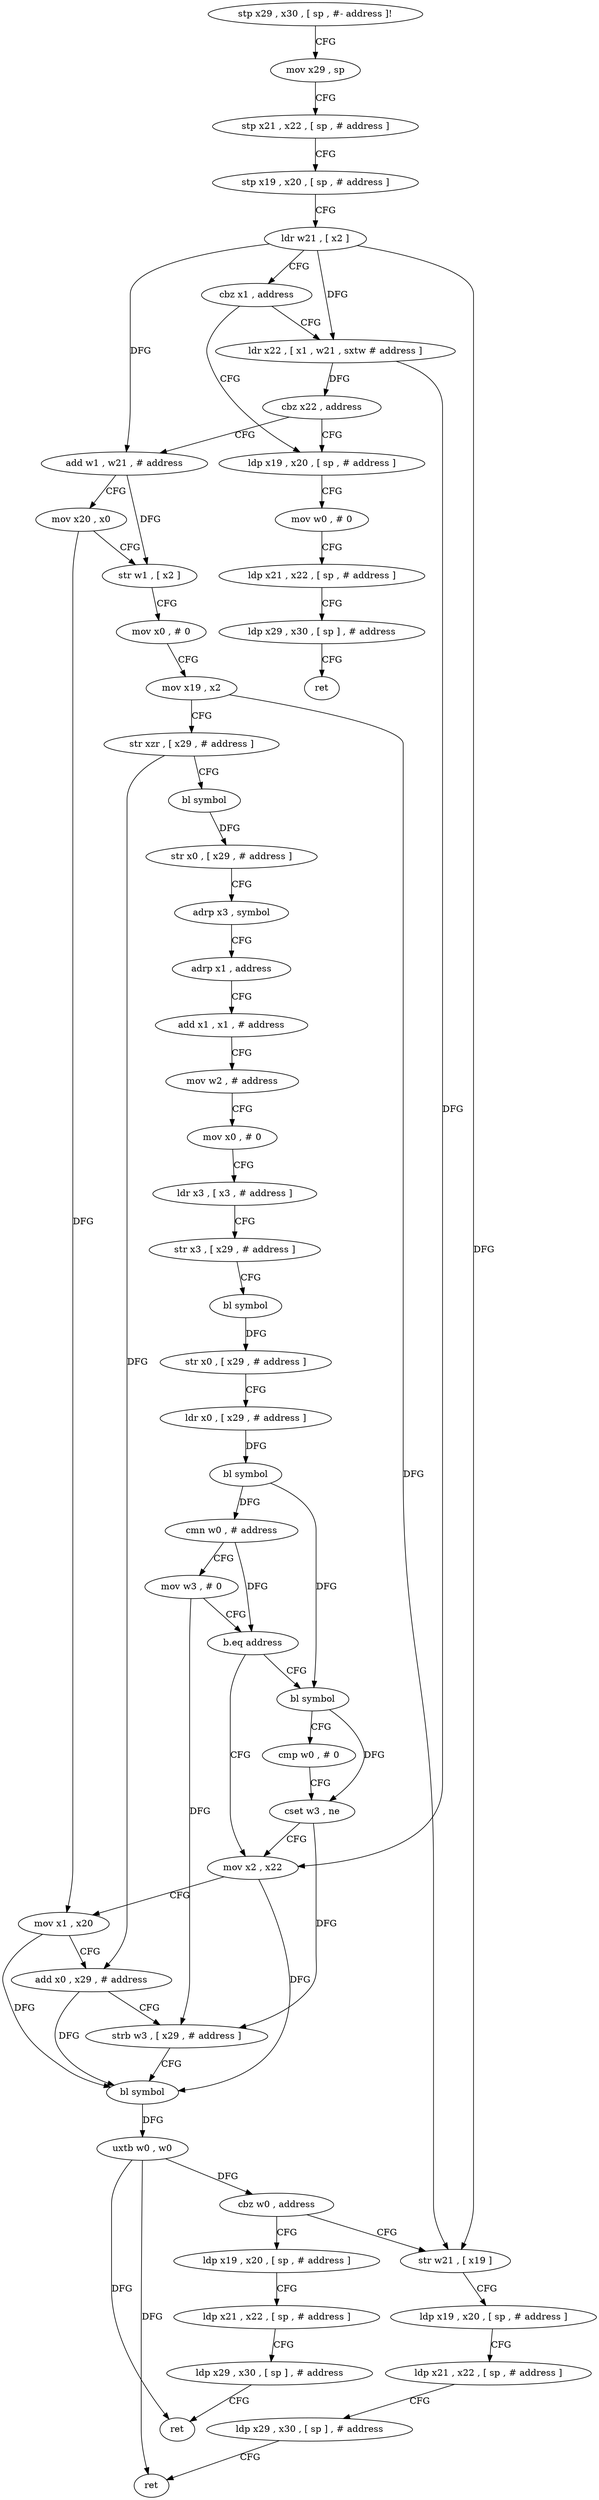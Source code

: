 digraph "func" {
"4278760" [label = "stp x29 , x30 , [ sp , #- address ]!" ]
"4278764" [label = "mov x29 , sp" ]
"4278768" [label = "stp x21 , x22 , [ sp , # address ]" ]
"4278772" [label = "stp x19 , x20 , [ sp , # address ]" ]
"4278776" [label = "ldr w21 , [ x2 ]" ]
"4278780" [label = "cbz x1 , address" ]
"4278936" [label = "ldp x19 , x20 , [ sp , # address ]" ]
"4278784" [label = "ldr x22 , [ x1 , w21 , sxtw # address ]" ]
"4278940" [label = "mov w0 , # 0" ]
"4278944" [label = "ldp x21 , x22 , [ sp , # address ]" ]
"4278948" [label = "ldp x29 , x30 , [ sp ] , # address" ]
"4278952" [label = "ret" ]
"4278788" [label = "cbz x22 , address" ]
"4278792" [label = "add w1 , w21 , # address" ]
"4278796" [label = "mov x20 , x0" ]
"4278800" [label = "str w1 , [ x2 ]" ]
"4278804" [label = "mov x0 , # 0" ]
"4278808" [label = "mov x19 , x2" ]
"4278812" [label = "str xzr , [ x29 , # address ]" ]
"4278816" [label = "bl symbol" ]
"4278820" [label = "str x0 , [ x29 , # address ]" ]
"4278824" [label = "adrp x3 , symbol" ]
"4278828" [label = "adrp x1 , address" ]
"4278832" [label = "add x1 , x1 , # address" ]
"4278836" [label = "mov w2 , # address" ]
"4278840" [label = "mov x0 , # 0" ]
"4278844" [label = "ldr x3 , [ x3 , # address ]" ]
"4278848" [label = "str x3 , [ x29 , # address ]" ]
"4278852" [label = "bl symbol" ]
"4278856" [label = "str x0 , [ x29 , # address ]" ]
"4278860" [label = "ldr x0 , [ x29 , # address ]" ]
"4278864" [label = "bl symbol" ]
"4278868" [label = "cmn w0 , # address" ]
"4278872" [label = "mov w3 , # 0" ]
"4278876" [label = "b.eq address" ]
"4278892" [label = "mov x2 , x22" ]
"4278880" [label = "bl symbol" ]
"4278896" [label = "mov x1 , x20" ]
"4278900" [label = "add x0 , x29 , # address" ]
"4278904" [label = "strb w3 , [ x29 , # address ]" ]
"4278908" [label = "bl symbol" ]
"4278912" [label = "uxtb w0 , w0" ]
"4278916" [label = "cbz w0 , address" ]
"4278960" [label = "str w21 , [ x19 ]" ]
"4278920" [label = "ldp x19 , x20 , [ sp , # address ]" ]
"4278884" [label = "cmp w0 , # 0" ]
"4278888" [label = "cset w3 , ne" ]
"4278964" [label = "ldp x19 , x20 , [ sp , # address ]" ]
"4278968" [label = "ldp x21 , x22 , [ sp , # address ]" ]
"4278972" [label = "ldp x29 , x30 , [ sp ] , # address" ]
"4278976" [label = "ret" ]
"4278924" [label = "ldp x21 , x22 , [ sp , # address ]" ]
"4278928" [label = "ldp x29 , x30 , [ sp ] , # address" ]
"4278932" [label = "ret" ]
"4278760" -> "4278764" [ label = "CFG" ]
"4278764" -> "4278768" [ label = "CFG" ]
"4278768" -> "4278772" [ label = "CFG" ]
"4278772" -> "4278776" [ label = "CFG" ]
"4278776" -> "4278780" [ label = "CFG" ]
"4278776" -> "4278784" [ label = "DFG" ]
"4278776" -> "4278792" [ label = "DFG" ]
"4278776" -> "4278960" [ label = "DFG" ]
"4278780" -> "4278936" [ label = "CFG" ]
"4278780" -> "4278784" [ label = "CFG" ]
"4278936" -> "4278940" [ label = "CFG" ]
"4278784" -> "4278788" [ label = "DFG" ]
"4278784" -> "4278892" [ label = "DFG" ]
"4278940" -> "4278944" [ label = "CFG" ]
"4278944" -> "4278948" [ label = "CFG" ]
"4278948" -> "4278952" [ label = "CFG" ]
"4278788" -> "4278936" [ label = "CFG" ]
"4278788" -> "4278792" [ label = "CFG" ]
"4278792" -> "4278796" [ label = "CFG" ]
"4278792" -> "4278800" [ label = "DFG" ]
"4278796" -> "4278800" [ label = "CFG" ]
"4278796" -> "4278896" [ label = "DFG" ]
"4278800" -> "4278804" [ label = "CFG" ]
"4278804" -> "4278808" [ label = "CFG" ]
"4278808" -> "4278812" [ label = "CFG" ]
"4278808" -> "4278960" [ label = "DFG" ]
"4278812" -> "4278816" [ label = "CFG" ]
"4278812" -> "4278900" [ label = "DFG" ]
"4278816" -> "4278820" [ label = "DFG" ]
"4278820" -> "4278824" [ label = "CFG" ]
"4278824" -> "4278828" [ label = "CFG" ]
"4278828" -> "4278832" [ label = "CFG" ]
"4278832" -> "4278836" [ label = "CFG" ]
"4278836" -> "4278840" [ label = "CFG" ]
"4278840" -> "4278844" [ label = "CFG" ]
"4278844" -> "4278848" [ label = "CFG" ]
"4278848" -> "4278852" [ label = "CFG" ]
"4278852" -> "4278856" [ label = "DFG" ]
"4278856" -> "4278860" [ label = "CFG" ]
"4278860" -> "4278864" [ label = "DFG" ]
"4278864" -> "4278868" [ label = "DFG" ]
"4278864" -> "4278880" [ label = "DFG" ]
"4278868" -> "4278872" [ label = "CFG" ]
"4278868" -> "4278876" [ label = "DFG" ]
"4278872" -> "4278876" [ label = "CFG" ]
"4278872" -> "4278904" [ label = "DFG" ]
"4278876" -> "4278892" [ label = "CFG" ]
"4278876" -> "4278880" [ label = "CFG" ]
"4278892" -> "4278896" [ label = "CFG" ]
"4278892" -> "4278908" [ label = "DFG" ]
"4278880" -> "4278884" [ label = "CFG" ]
"4278880" -> "4278888" [ label = "DFG" ]
"4278896" -> "4278900" [ label = "CFG" ]
"4278896" -> "4278908" [ label = "DFG" ]
"4278900" -> "4278904" [ label = "CFG" ]
"4278900" -> "4278908" [ label = "DFG" ]
"4278904" -> "4278908" [ label = "CFG" ]
"4278908" -> "4278912" [ label = "DFG" ]
"4278912" -> "4278916" [ label = "DFG" ]
"4278912" -> "4278976" [ label = "DFG" ]
"4278912" -> "4278932" [ label = "DFG" ]
"4278916" -> "4278960" [ label = "CFG" ]
"4278916" -> "4278920" [ label = "CFG" ]
"4278960" -> "4278964" [ label = "CFG" ]
"4278920" -> "4278924" [ label = "CFG" ]
"4278884" -> "4278888" [ label = "CFG" ]
"4278888" -> "4278892" [ label = "CFG" ]
"4278888" -> "4278904" [ label = "DFG" ]
"4278964" -> "4278968" [ label = "CFG" ]
"4278968" -> "4278972" [ label = "CFG" ]
"4278972" -> "4278976" [ label = "CFG" ]
"4278924" -> "4278928" [ label = "CFG" ]
"4278928" -> "4278932" [ label = "CFG" ]
}
